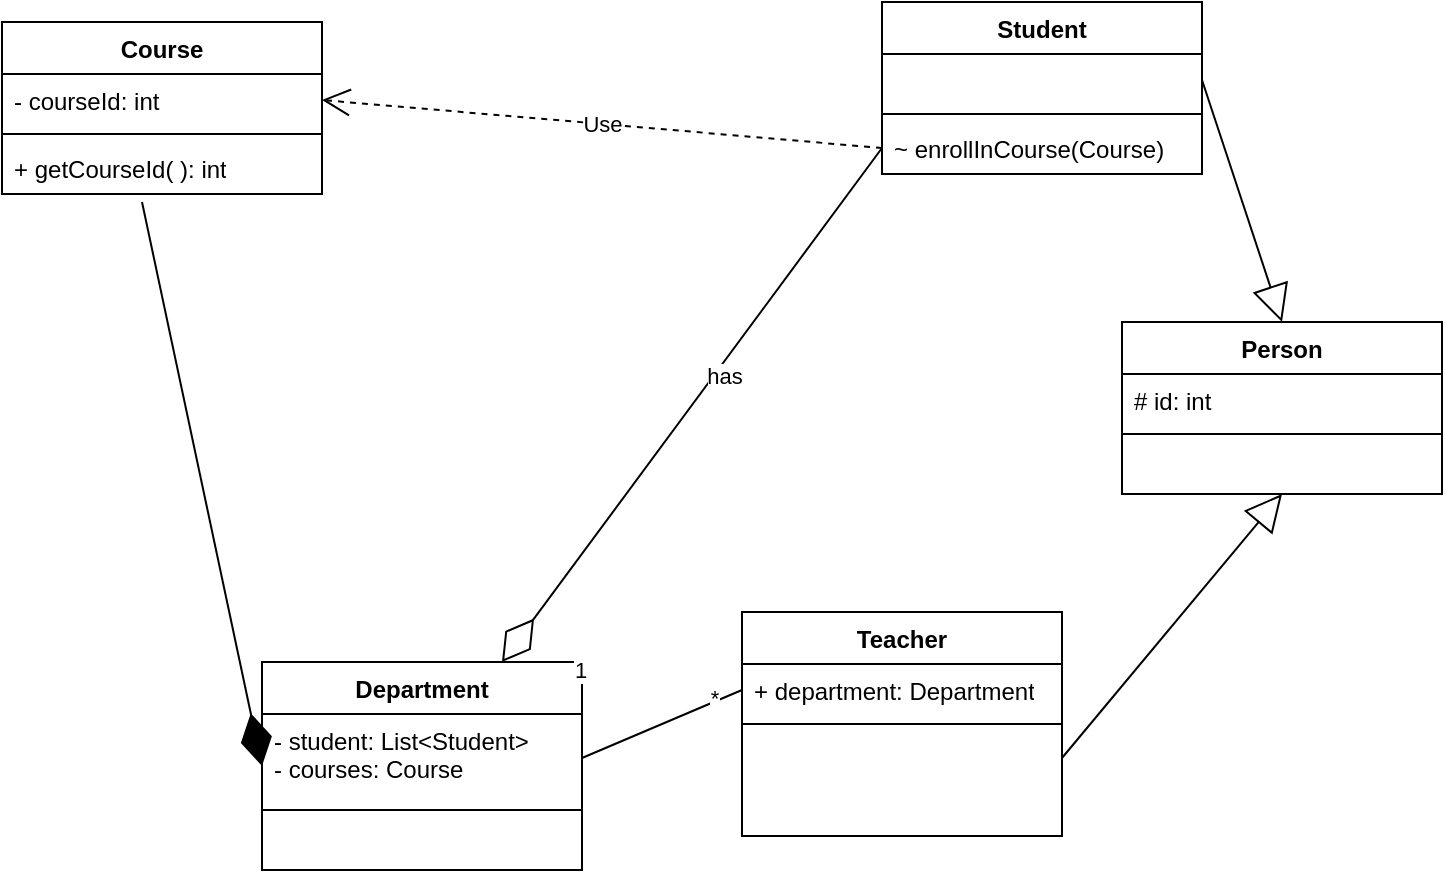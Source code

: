 <mxfile version="22.0.4" type="google">
  <diagram id="C5RBs43oDa-KdzZeNtuy" name="Page-1">
    <mxGraphModel grid="1" page="1" gridSize="10" guides="1" tooltips="1" connect="1" arrows="1" fold="1" pageScale="1" pageWidth="827" pageHeight="1169" math="0" shadow="0">
      <root>
        <mxCell id="WIyWlLk6GJQsqaUBKTNV-0" />
        <mxCell id="WIyWlLk6GJQsqaUBKTNV-1" parent="WIyWlLk6GJQsqaUBKTNV-0" />
        <mxCell id="ksozeIq-S2OwqsCbrZ-T-48" value="Course" style="swimlane;fontStyle=1;align=center;verticalAlign=top;childLayout=stackLayout;horizontal=1;startSize=26;horizontalStack=0;resizeParent=1;resizeParentMax=0;resizeLast=0;collapsible=1;marginBottom=0;whiteSpace=wrap;html=1;" vertex="1" parent="WIyWlLk6GJQsqaUBKTNV-1">
          <mxGeometry x="60" y="290" width="160" height="86" as="geometry" />
        </mxCell>
        <mxCell id="ksozeIq-S2OwqsCbrZ-T-49" value="- courseId&lt;span style=&quot;background-color: initial;&quot;&gt;: int&lt;/span&gt;" style="text;strokeColor=none;fillColor=none;align=left;verticalAlign=top;spacingLeft=4;spacingRight=4;overflow=hidden;rotatable=0;points=[[0,0.5],[1,0.5]];portConstraint=eastwest;whiteSpace=wrap;html=1;" vertex="1" parent="ksozeIq-S2OwqsCbrZ-T-48">
          <mxGeometry y="26" width="160" height="26" as="geometry" />
        </mxCell>
        <mxCell id="ksozeIq-S2OwqsCbrZ-T-50" value="" style="line;strokeWidth=1;fillColor=none;align=left;verticalAlign=middle;spacingTop=-1;spacingLeft=3;spacingRight=3;rotatable=0;labelPosition=right;points=[];portConstraint=eastwest;strokeColor=inherit;" vertex="1" parent="ksozeIq-S2OwqsCbrZ-T-48">
          <mxGeometry y="52" width="160" height="8" as="geometry" />
        </mxCell>
        <mxCell id="ksozeIq-S2OwqsCbrZ-T-51" value="+&amp;nbsp;getCourseId&lt;span style=&quot;background-color: initial;&quot;&gt;( ): int&lt;/span&gt;" style="text;strokeColor=none;fillColor=none;align=left;verticalAlign=top;spacingLeft=4;spacingRight=4;overflow=hidden;rotatable=0;points=[[0,0.5],[1,0.5]];portConstraint=eastwest;whiteSpace=wrap;html=1;" vertex="1" parent="ksozeIq-S2OwqsCbrZ-T-48">
          <mxGeometry y="60" width="160" height="26" as="geometry" />
        </mxCell>
        <mxCell id="ksozeIq-S2OwqsCbrZ-T-60" value="Student" style="swimlane;fontStyle=1;align=center;verticalAlign=top;childLayout=stackLayout;horizontal=1;startSize=26;horizontalStack=0;resizeParent=1;resizeParentMax=0;resizeLast=0;collapsible=1;marginBottom=0;whiteSpace=wrap;html=1;" vertex="1" parent="WIyWlLk6GJQsqaUBKTNV-1">
          <mxGeometry x="500" y="280" width="160" height="86" as="geometry" />
        </mxCell>
        <mxCell id="ksozeIq-S2OwqsCbrZ-T-61" value="&amp;nbsp;&amp;nbsp;" style="text;strokeColor=none;fillColor=none;align=left;verticalAlign=top;spacingLeft=4;spacingRight=4;overflow=hidden;rotatable=0;points=[[0,0.5],[1,0.5]];portConstraint=eastwest;whiteSpace=wrap;html=1;" vertex="1" parent="ksozeIq-S2OwqsCbrZ-T-60">
          <mxGeometry y="26" width="160" height="26" as="geometry" />
        </mxCell>
        <mxCell id="ksozeIq-S2OwqsCbrZ-T-62" value="" style="line;strokeWidth=1;fillColor=none;align=left;verticalAlign=middle;spacingTop=-1;spacingLeft=3;spacingRight=3;rotatable=0;labelPosition=right;points=[];portConstraint=eastwest;strokeColor=inherit;" vertex="1" parent="ksozeIq-S2OwqsCbrZ-T-60">
          <mxGeometry y="52" width="160" height="8" as="geometry" />
        </mxCell>
        <mxCell id="ksozeIq-S2OwqsCbrZ-T-63" value="~ enrollInCourse(Course)" style="text;strokeColor=none;fillColor=none;align=left;verticalAlign=top;spacingLeft=4;spacingRight=4;overflow=hidden;rotatable=0;points=[[0,0.5],[1,0.5]];portConstraint=eastwest;whiteSpace=wrap;html=1;" vertex="1" parent="ksozeIq-S2OwqsCbrZ-T-60">
          <mxGeometry y="60" width="160" height="26" as="geometry" />
        </mxCell>
        <mxCell id="ksozeIq-S2OwqsCbrZ-T-64" value="Person" style="swimlane;fontStyle=1;align=center;verticalAlign=top;childLayout=stackLayout;horizontal=1;startSize=26;horizontalStack=0;resizeParent=1;resizeParentMax=0;resizeLast=0;collapsible=1;marginBottom=0;whiteSpace=wrap;html=1;" vertex="1" parent="WIyWlLk6GJQsqaUBKTNV-1">
          <mxGeometry x="620" y="440" width="160" height="86" as="geometry" />
        </mxCell>
        <mxCell id="ksozeIq-S2OwqsCbrZ-T-65" value="# id: int" style="text;strokeColor=none;fillColor=none;align=left;verticalAlign=top;spacingLeft=4;spacingRight=4;overflow=hidden;rotatable=0;points=[[0,0.5],[1,0.5]];portConstraint=eastwest;whiteSpace=wrap;html=1;" vertex="1" parent="ksozeIq-S2OwqsCbrZ-T-64">
          <mxGeometry y="26" width="160" height="26" as="geometry" />
        </mxCell>
        <mxCell id="ksozeIq-S2OwqsCbrZ-T-66" value="" style="line;strokeWidth=1;fillColor=none;align=left;verticalAlign=middle;spacingTop=-1;spacingLeft=3;spacingRight=3;rotatable=0;labelPosition=right;points=[];portConstraint=eastwest;strokeColor=inherit;" vertex="1" parent="ksozeIq-S2OwqsCbrZ-T-64">
          <mxGeometry y="52" width="160" height="8" as="geometry" />
        </mxCell>
        <mxCell id="ksozeIq-S2OwqsCbrZ-T-67" value="&amp;nbsp;&amp;nbsp;" style="text;strokeColor=none;fillColor=none;align=left;verticalAlign=top;spacingLeft=4;spacingRight=4;overflow=hidden;rotatable=0;points=[[0,0.5],[1,0.5]];portConstraint=eastwest;whiteSpace=wrap;html=1;" vertex="1" parent="ksozeIq-S2OwqsCbrZ-T-64">
          <mxGeometry y="60" width="160" height="26" as="geometry" />
        </mxCell>
        <mxCell id="ksozeIq-S2OwqsCbrZ-T-68" value="Department" style="swimlane;fontStyle=1;align=center;verticalAlign=top;childLayout=stackLayout;horizontal=1;startSize=26;horizontalStack=0;resizeParent=1;resizeParentMax=0;resizeLast=0;collapsible=1;marginBottom=0;whiteSpace=wrap;html=1;" vertex="1" parent="WIyWlLk6GJQsqaUBKTNV-1">
          <mxGeometry x="190" y="610" width="160" height="104" as="geometry" />
        </mxCell>
        <mxCell id="ksozeIq-S2OwqsCbrZ-T-69" value="- student: List&amp;lt;Student&amp;gt;&lt;br&gt;- courses: Course" style="text;strokeColor=none;fillColor=none;align=left;verticalAlign=top;spacingLeft=4;spacingRight=4;overflow=hidden;rotatable=0;points=[[0,0.5],[1,0.5]];portConstraint=eastwest;whiteSpace=wrap;html=1;" vertex="1" parent="ksozeIq-S2OwqsCbrZ-T-68">
          <mxGeometry y="26" width="160" height="44" as="geometry" />
        </mxCell>
        <mxCell id="ksozeIq-S2OwqsCbrZ-T-70" value="" style="line;strokeWidth=1;fillColor=none;align=left;verticalAlign=middle;spacingTop=-1;spacingLeft=3;spacingRight=3;rotatable=0;labelPosition=right;points=[];portConstraint=eastwest;strokeColor=inherit;" vertex="1" parent="ksozeIq-S2OwqsCbrZ-T-68">
          <mxGeometry y="70" width="160" height="8" as="geometry" />
        </mxCell>
        <mxCell id="ksozeIq-S2OwqsCbrZ-T-71" value="&amp;nbsp;&amp;nbsp;" style="text;strokeColor=none;fillColor=none;align=left;verticalAlign=top;spacingLeft=4;spacingRight=4;overflow=hidden;rotatable=0;points=[[0,0.5],[1,0.5]];portConstraint=eastwest;whiteSpace=wrap;html=1;" vertex="1" parent="ksozeIq-S2OwqsCbrZ-T-68">
          <mxGeometry y="78" width="160" height="26" as="geometry" />
        </mxCell>
        <mxCell id="ksozeIq-S2OwqsCbrZ-T-72" value="Teacher" style="swimlane;fontStyle=1;align=center;verticalAlign=top;childLayout=stackLayout;horizontal=1;startSize=26;horizontalStack=0;resizeParent=1;resizeParentMax=0;resizeLast=0;collapsible=1;marginBottom=0;whiteSpace=wrap;html=1;" vertex="1" parent="WIyWlLk6GJQsqaUBKTNV-1">
          <mxGeometry x="430" y="585" width="160" height="112" as="geometry" />
        </mxCell>
        <mxCell id="ksozeIq-S2OwqsCbrZ-T-73" value="+ department: Department" style="text;strokeColor=none;fillColor=none;align=left;verticalAlign=top;spacingLeft=4;spacingRight=4;overflow=hidden;rotatable=0;points=[[0,0.5],[1,0.5]];portConstraint=eastwest;whiteSpace=wrap;html=1;" vertex="1" parent="ksozeIq-S2OwqsCbrZ-T-72">
          <mxGeometry y="26" width="160" height="26" as="geometry" />
        </mxCell>
        <mxCell id="ksozeIq-S2OwqsCbrZ-T-74" value="" style="line;strokeWidth=1;fillColor=none;align=left;verticalAlign=middle;spacingTop=-1;spacingLeft=3;spacingRight=3;rotatable=0;labelPosition=right;points=[];portConstraint=eastwest;strokeColor=inherit;" vertex="1" parent="ksozeIq-S2OwqsCbrZ-T-72">
          <mxGeometry y="52" width="160" height="8" as="geometry" />
        </mxCell>
        <mxCell id="U-kKgmBGjsHed7lmLTmg-4" value="&amp;nbsp;&amp;nbsp;" style="text;strokeColor=none;fillColor=none;align=left;verticalAlign=top;spacingLeft=4;spacingRight=4;overflow=hidden;rotatable=0;points=[[0,0.5],[1,0.5]];portConstraint=eastwest;whiteSpace=wrap;html=1;" vertex="1" parent="ksozeIq-S2OwqsCbrZ-T-72">
          <mxGeometry y="60" width="160" height="26" as="geometry" />
        </mxCell>
        <mxCell id="ksozeIq-S2OwqsCbrZ-T-75" value="&amp;nbsp;&amp;nbsp;" style="text;strokeColor=none;fillColor=none;align=left;verticalAlign=top;spacingLeft=4;spacingRight=4;overflow=hidden;rotatable=0;points=[[0,0.5],[1,0.5]];portConstraint=eastwest;whiteSpace=wrap;html=1;" vertex="1" parent="ksozeIq-S2OwqsCbrZ-T-72">
          <mxGeometry y="86" width="160" height="26" as="geometry" />
        </mxCell>
        <mxCell id="U-kKgmBGjsHed7lmLTmg-0" value="Use" style="endArrow=open;endSize=12;dashed=1;html=1;rounded=0;exitX=0;exitY=0.5;exitDx=0;exitDy=0;entryX=1;entryY=0.5;entryDx=0;entryDy=0;" edge="1" parent="WIyWlLk6GJQsqaUBKTNV-1" source="ksozeIq-S2OwqsCbrZ-T-63" target="ksozeIq-S2OwqsCbrZ-T-49">
          <mxGeometry width="160" relative="1" as="geometry">
            <mxPoint x="340" y="450" as="sourcePoint" />
            <mxPoint x="500" y="450" as="targetPoint" />
          </mxGeometry>
        </mxCell>
        <mxCell id="U-kKgmBGjsHed7lmLTmg-1" value="" style="endArrow=none;html=1;rounded=0;exitX=1;exitY=0.5;exitDx=0;exitDy=0;entryX=0;entryY=0.5;entryDx=0;entryDy=0;" edge="1" parent="WIyWlLk6GJQsqaUBKTNV-1" source="ksozeIq-S2OwqsCbrZ-T-69" target="ksozeIq-S2OwqsCbrZ-T-73">
          <mxGeometry width="50" height="50" relative="1" as="geometry">
            <mxPoint x="900" y="440" as="sourcePoint" />
            <mxPoint x="950" y="390" as="targetPoint" />
          </mxGeometry>
        </mxCell>
        <mxCell id="U-kKgmBGjsHed7lmLTmg-2" value="1" style="edgeLabel;html=1;align=center;verticalAlign=middle;resizable=0;points=[];" connectable="0" vertex="1" parent="U-kKgmBGjsHed7lmLTmg-1">
          <mxGeometry x="-0.207" y="6" relative="1" as="geometry">
            <mxPoint x="-31" y="-25" as="offset" />
          </mxGeometry>
        </mxCell>
        <mxCell id="U-kKgmBGjsHed7lmLTmg-5" value="*" style="edgeLabel;html=1;align=center;verticalAlign=middle;resizable=0;points=[];" connectable="0" vertex="1" parent="U-kKgmBGjsHed7lmLTmg-1">
          <mxGeometry x="0.651" y="2" relative="1" as="geometry">
            <mxPoint as="offset" />
          </mxGeometry>
        </mxCell>
        <mxCell id="U-kKgmBGjsHed7lmLTmg-6" value="" style="endArrow=diamondThin;endFill=0;endSize=24;html=1;rounded=0;entryX=0.75;entryY=0;entryDx=0;entryDy=0;exitX=0;exitY=0.5;exitDx=0;exitDy=0;" edge="1" parent="WIyWlLk6GJQsqaUBKTNV-1" source="ksozeIq-S2OwqsCbrZ-T-63" target="ksozeIq-S2OwqsCbrZ-T-68">
          <mxGeometry width="160" relative="1" as="geometry">
            <mxPoint x="740" y="410" as="sourcePoint" />
            <mxPoint x="900" y="410" as="targetPoint" />
          </mxGeometry>
        </mxCell>
        <mxCell id="U-kKgmBGjsHed7lmLTmg-8" value="has" style="edgeLabel;html=1;align=center;verticalAlign=middle;resizable=0;points=[];" connectable="0" vertex="1" parent="U-kKgmBGjsHed7lmLTmg-6">
          <mxGeometry x="-0.129" y="3" relative="1" as="geometry">
            <mxPoint x="1" as="offset" />
          </mxGeometry>
        </mxCell>
        <mxCell id="U-kKgmBGjsHed7lmLTmg-7" value="" style="endArrow=diamondThin;endFill=1;endSize=24;html=1;rounded=0;entryX=0;entryY=0.5;entryDx=0;entryDy=0;" edge="1" parent="WIyWlLk6GJQsqaUBKTNV-1" target="ksozeIq-S2OwqsCbrZ-T-68">
          <mxGeometry width="160" relative="1" as="geometry">
            <mxPoint x="130" y="380" as="sourcePoint" />
            <mxPoint x="910" y="420" as="targetPoint" />
          </mxGeometry>
        </mxCell>
        <mxCell id="U-kKgmBGjsHed7lmLTmg-9" value="" style="endArrow=block;endSize=16;endFill=0;html=1;rounded=0;exitX=1;exitY=0.5;exitDx=0;exitDy=0;entryX=0.5;entryY=0;entryDx=0;entryDy=0;" edge="1" parent="WIyWlLk6GJQsqaUBKTNV-1" source="ksozeIq-S2OwqsCbrZ-T-61" target="ksozeIq-S2OwqsCbrZ-T-64">
          <mxGeometry width="160" relative="1" as="geometry">
            <mxPoint x="990" y="450" as="sourcePoint" />
            <mxPoint x="1150" y="450" as="targetPoint" />
          </mxGeometry>
        </mxCell>
        <mxCell id="U-kKgmBGjsHed7lmLTmg-10" value="" style="endArrow=block;endSize=16;endFill=0;html=1;rounded=0;exitX=1;exitY=0.5;exitDx=0;exitDy=0;entryX=0.5;entryY=1;entryDx=0;entryDy=0;" edge="1" parent="WIyWlLk6GJQsqaUBKTNV-1" source="U-kKgmBGjsHed7lmLTmg-4" target="ksozeIq-S2OwqsCbrZ-T-64">
          <mxGeometry width="160" relative="1" as="geometry">
            <mxPoint x="990" y="450" as="sourcePoint" />
            <mxPoint x="1150" y="450" as="targetPoint" />
          </mxGeometry>
        </mxCell>
      </root>
    </mxGraphModel>
  </diagram>
</mxfile>
